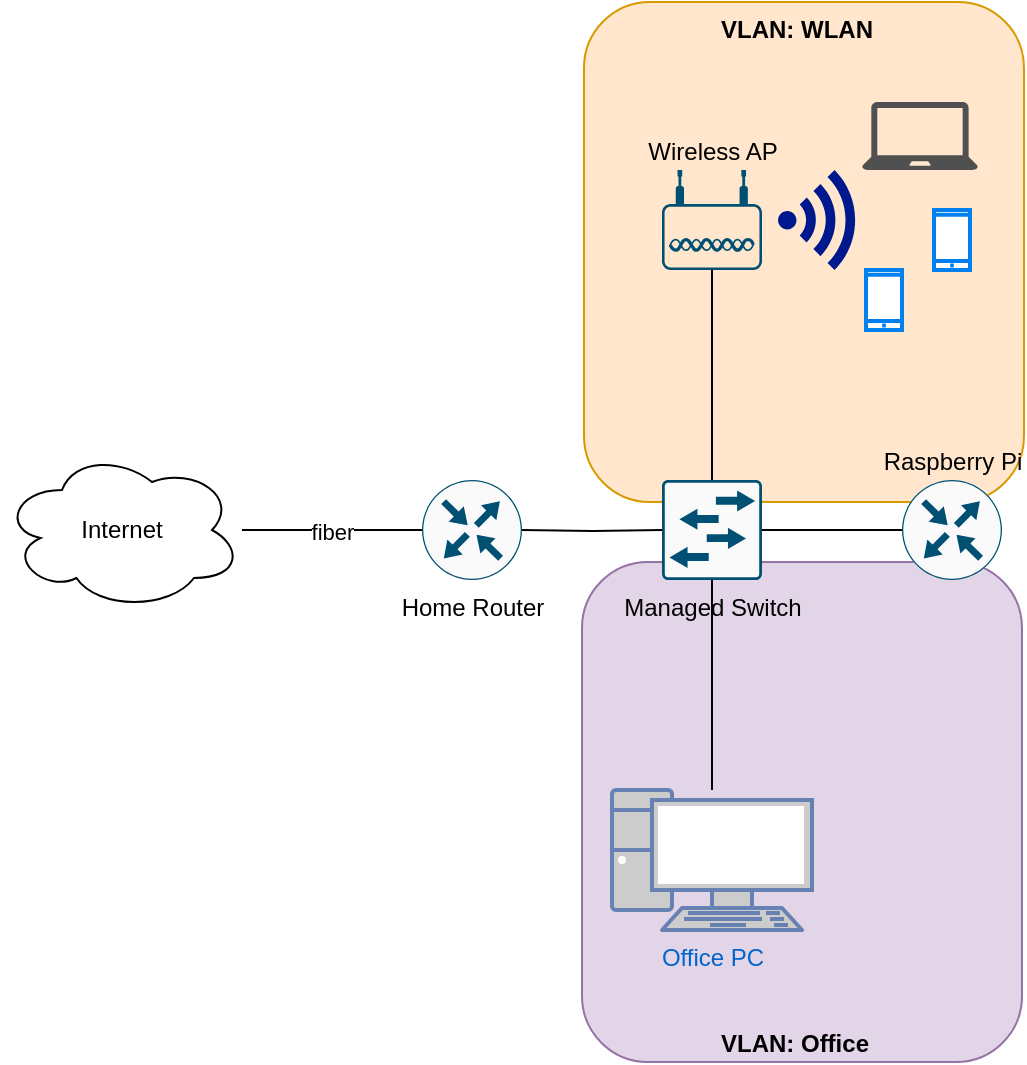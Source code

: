 <mxfile version="26.1.1">
  <diagram name="Seite-1" id="lU60xoOcKAvXIMSSwpLU">
    <mxGraphModel dx="1011" dy="1886" grid="1" gridSize="10" guides="1" tooltips="1" connect="1" arrows="1" fold="1" page="1" pageScale="1" pageWidth="827" pageHeight="1169" math="0" shadow="0">
      <root>
        <mxCell id="0" />
        <mxCell id="1" parent="0" />
        <mxCell id="8xZp15SE3o2XMsSNhryC-20" value="VLAN: WLAN" style="rounded=1;whiteSpace=wrap;html=1;fillColor=#ffe6cc;strokeColor=#d79b00;verticalAlign=top;fontStyle=1;spacingLeft=-7;labelPosition=center;verticalLabelPosition=middle;align=center;" vertex="1" parent="1">
          <mxGeometry x="331" y="-14" width="220" height="250" as="geometry" />
        </mxCell>
        <mxCell id="8xZp15SE3o2XMsSNhryC-13" value="VLAN: Office" style="rounded=1;whiteSpace=wrap;html=1;fillColor=#e1d5e7;strokeColor=#9673a6;verticalAlign=bottom;fontStyle=1;spacingLeft=-7;labelPosition=center;verticalLabelPosition=middle;align=center;" vertex="1" parent="1">
          <mxGeometry x="330" y="266" width="220" height="250" as="geometry" />
        </mxCell>
        <mxCell id="8xZp15SE3o2XMsSNhryC-3" value="fiber" style="edgeStyle=orthogonalEdgeStyle;rounded=0;orthogonalLoop=1;jettySize=auto;html=1;entryX=0;entryY=0.5;entryDx=0;entryDy=0;endArrow=none;startFill=0;" edge="1" parent="1" source="8xZp15SE3o2XMsSNhryC-1">
          <mxGeometry relative="1" as="geometry">
            <mxPoint x="250" y="250" as="targetPoint" />
          </mxGeometry>
        </mxCell>
        <mxCell id="8xZp15SE3o2XMsSNhryC-1" value="Internet" style="ellipse;shape=cloud;whiteSpace=wrap;html=1;" vertex="1" parent="1">
          <mxGeometry x="40" y="210" width="120" height="80" as="geometry" />
        </mxCell>
        <mxCell id="8xZp15SE3o2XMsSNhryC-7" style="edgeStyle=orthogonalEdgeStyle;rounded=0;orthogonalLoop=1;jettySize=auto;html=1;endArrow=none;startFill=0;" edge="1" parent="1" target="8xZp15SE3o2XMsSNhryC-6">
          <mxGeometry relative="1" as="geometry">
            <mxPoint x="300" y="250" as="sourcePoint" />
          </mxGeometry>
        </mxCell>
        <mxCell id="8xZp15SE3o2XMsSNhryC-10" style="edgeStyle=orthogonalEdgeStyle;rounded=0;orthogonalLoop=1;jettySize=auto;html=1;endArrow=none;startFill=0;" edge="1" parent="1" source="8xZp15SE3o2XMsSNhryC-6" target="8xZp15SE3o2XMsSNhryC-9">
          <mxGeometry relative="1" as="geometry" />
        </mxCell>
        <mxCell id="8xZp15SE3o2XMsSNhryC-12" style="edgeStyle=orthogonalEdgeStyle;rounded=0;orthogonalLoop=1;jettySize=auto;html=1;endArrow=none;startFill=0;" edge="1" parent="1" source="8xZp15SE3o2XMsSNhryC-6" target="8xZp15SE3o2XMsSNhryC-11">
          <mxGeometry relative="1" as="geometry" />
        </mxCell>
        <mxCell id="8xZp15SE3o2XMsSNhryC-6" value="Managed Switch" style="sketch=0;points=[[0.015,0.015,0],[0.985,0.015,0],[0.985,0.985,0],[0.015,0.985,0],[0.25,0,0],[0.5,0,0],[0.75,0,0],[1,0.25,0],[1,0.5,0],[1,0.75,0],[0.75,1,0],[0.5,1,0],[0.25,1,0],[0,0.75,0],[0,0.5,0],[0,0.25,0]];verticalLabelPosition=bottom;html=1;verticalAlign=top;aspect=fixed;align=center;pointerEvents=1;shape=mxgraph.cisco19.rect;prIcon=l2_switch;fillColor=#FAFAFA;strokeColor=#005073;" vertex="1" parent="1">
          <mxGeometry x="370" y="225" width="50" height="50" as="geometry" />
        </mxCell>
        <mxCell id="8xZp15SE3o2XMsSNhryC-8" value="Home Router" style="sketch=0;points=[[0.5,0,0],[1,0.5,0],[0.5,1,0],[0,0.5,0],[0.145,0.145,0],[0.856,0.145,0],[0.855,0.856,0],[0.145,0.855,0]];verticalLabelPosition=bottom;html=1;verticalAlign=top;aspect=fixed;align=center;pointerEvents=1;shape=mxgraph.cisco19.rect;prIcon=router;fillColor=#FAFAFA;strokeColor=#005073;" vertex="1" parent="1">
          <mxGeometry x="250" y="225" width="50" height="50" as="geometry" />
        </mxCell>
        <mxCell id="8xZp15SE3o2XMsSNhryC-9" value="Raspberry Pi" style="sketch=0;points=[[0.5,0,0],[1,0.5,0],[0.5,1,0],[0,0.5,0],[0.145,0.145,0],[0.856,0.145,0],[0.855,0.856,0],[0.145,0.855,0]];verticalLabelPosition=top;html=1;verticalAlign=bottom;aspect=fixed;align=center;pointerEvents=1;shape=mxgraph.cisco19.rect;prIcon=router;fillColor=#FAFAFA;strokeColor=#005073;labelPosition=center;" vertex="1" parent="1">
          <mxGeometry x="490" y="225" width="50" height="50" as="geometry" />
        </mxCell>
        <mxCell id="8xZp15SE3o2XMsSNhryC-11" value="Office PC" style="fontColor=#0066CC;verticalAlign=top;verticalLabelPosition=bottom;labelPosition=center;align=center;html=1;outlineConnect=0;fillColor=#CCCCCC;strokeColor=#6881B3;gradientColor=none;gradientDirection=north;strokeWidth=2;shape=mxgraph.networks.pc;" vertex="1" parent="1">
          <mxGeometry x="345" y="380" width="100" height="70" as="geometry" />
        </mxCell>
        <mxCell id="8xZp15SE3o2XMsSNhryC-14" value="Wireless AP" style="points=[[0.03,0.36,0],[0.18,0,0],[0.5,0.34,0],[0.82,0,0],[0.97,0.36,0],[1,0.67,0],[0.975,0.975,0],[0.5,1,0],[0.025,0.975,0],[0,0.67,0]];verticalLabelPosition=top;sketch=0;html=1;verticalAlign=bottom;aspect=fixed;align=center;pointerEvents=1;shape=mxgraph.cisco19.wireless_access_point;fillColor=#005073;strokeColor=none;labelPosition=center;" vertex="1" parent="1">
          <mxGeometry x="370" y="70" width="50" height="50" as="geometry" />
        </mxCell>
        <mxCell id="8xZp15SE3o2XMsSNhryC-15" style="edgeStyle=orthogonalEdgeStyle;rounded=0;orthogonalLoop=1;jettySize=auto;html=1;entryX=0.5;entryY=0;entryDx=0;entryDy=0;entryPerimeter=0;endArrow=none;startFill=0;" edge="1" parent="1" source="8xZp15SE3o2XMsSNhryC-14" target="8xZp15SE3o2XMsSNhryC-6">
          <mxGeometry relative="1" as="geometry" />
        </mxCell>
        <mxCell id="8xZp15SE3o2XMsSNhryC-16" value="" style="sketch=0;pointerEvents=1;shadow=0;dashed=0;html=1;strokeColor=none;fillColor=#505050;labelPosition=center;verticalLabelPosition=bottom;verticalAlign=top;outlineConnect=0;align=center;shape=mxgraph.office.devices.laptop;" vertex="1" parent="1">
          <mxGeometry x="470" y="36" width="58" height="34" as="geometry" />
        </mxCell>
        <mxCell id="8xZp15SE3o2XMsSNhryC-17" value="" style="html=1;verticalLabelPosition=bottom;align=center;labelBackgroundColor=#ffffff;verticalAlign=top;strokeWidth=2;strokeColor=#0080F0;shadow=0;dashed=0;shape=mxgraph.ios7.icons.smartphone;" vertex="1" parent="1">
          <mxGeometry x="472" y="120" width="18" height="30" as="geometry" />
        </mxCell>
        <mxCell id="8xZp15SE3o2XMsSNhryC-18" value="" style="html=1;verticalLabelPosition=bottom;align=center;labelBackgroundColor=#ffffff;verticalAlign=top;strokeWidth=2;strokeColor=#0080F0;shadow=0;dashed=0;shape=mxgraph.ios7.icons.smartphone;" vertex="1" parent="1">
          <mxGeometry x="506" y="90" width="18" height="30" as="geometry" />
        </mxCell>
        <mxCell id="8xZp15SE3o2XMsSNhryC-19" value="" style="sketch=0;aspect=fixed;pointerEvents=1;shadow=0;dashed=0;html=1;strokeColor=none;labelPosition=center;verticalLabelPosition=bottom;verticalAlign=top;align=center;fillColor=#00188D;shape=mxgraph.mscae.enterprise.wireless_connection" vertex="1" parent="1">
          <mxGeometry x="428" y="70" width="42" height="50" as="geometry" />
        </mxCell>
      </root>
    </mxGraphModel>
  </diagram>
</mxfile>
